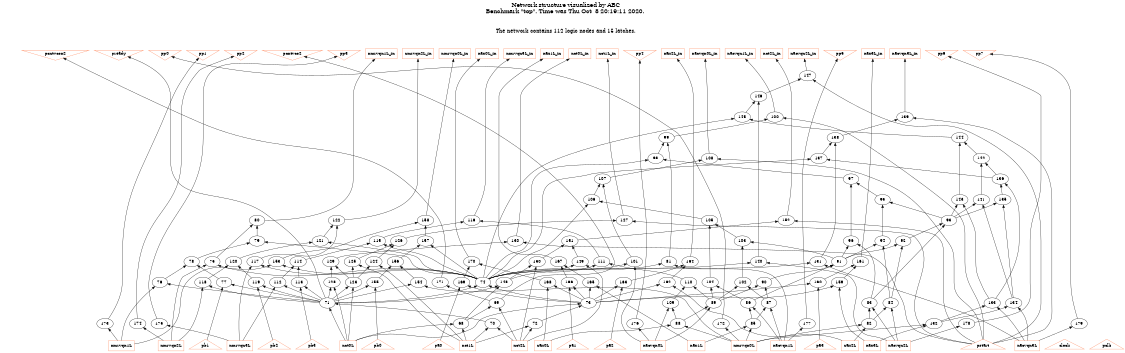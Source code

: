# Network structure generated by ABC

digraph network {
size = "7.5,10";
center = true;
edge [dir = back];

{
  node [shape = plaintext];
  edge [style = invis];
  LevelTitle1 [label=""];
  LevelTitle2 [label=""];
  Level14 [label = ""];
  Level13 [label = ""];
  Level12 [label = ""];
  Level11 [label = ""];
  Level10 [label = ""];
  Level9 [label = ""];
  Level8 [label = ""];
  Level7 [label = ""];
  Level6 [label = ""];
  Level5 [label = ""];
  Level4 [label = ""];
  Level3 [label = ""];
  Level2 [label = ""];
  Level1 [label = ""];
  Level0 [label = ""];
  LevelTitle1 ->  LevelTitle2 ->  Level14 ->  Level13 ->  Level12 ->  Level11 ->  Level10 ->  Level9 ->  Level8 ->  Level7 ->  Level6 ->  Level5 ->  Level4 ->  Level3 ->  Level2 ->  Level1 ->  Level0;
}

{
  rank = same;
  LevelTitle1;
  title1 [shape=plaintext,
          fontsize=20,
          fontname = "Times-Roman",
          label="Network structure visualized by ABC\nBenchmark \"top\". Time was Thu Oct  8 20:19:11 2020. "
         ];
}

{
  rank = same;
  LevelTitle2;
  title2 [shape=plaintext,
          fontsize=18,
          fontname = "Times-Roman",
          label="The network contains 112 logic nodes and 15 latches.\n"
         ];
}

{
  rank = same;
  Level14;
  Node12 [label = "pcntvcon2", shape = invtriangle, color = coral, fillcolor = coral];
  Node13 [label = "pready", shape = invtriangle, color = coral, fillcolor = coral];
  Node14 [label = "pp0", shape = invtriangle, color = coral, fillcolor = coral];
  Node15 [label = "pp1", shape = invtriangle, color = coral, fillcolor = coral];
  Node16 [label = "pp2", shape = invtriangle, color = coral, fillcolor = coral];
  Node17 [label = "pcntvco2", shape = invtriangle, color = coral, fillcolor = coral];
  Node18 [label = "pp3", shape = invtriangle, color = coral, fillcolor = coral];
  Node19 [label = "pp4", shape = invtriangle, color = coral, fillcolor = coral];
  Node20 [label = "pp5", shape = invtriangle, color = coral, fillcolor = coral];
  Node21 [label = "pp6", shape = invtriangle, color = coral, fillcolor = coral];
  Node22 [label = "pp7", shape = invtriangle, color = coral, fillcolor = coral];
  Node24 [label = "nmrvqn1L_in", shape = box, color = coral, fillcolor = coral];
  Node27 [label = "nacvqn1L_in", shape = box, color = coral, fillcolor = coral];
  Node30 [label = "nacvqn0L_in", shape = box, color = coral, fillcolor = coral];
  Node33 [label = "nmrvqn3L_in", shape = box, color = coral, fillcolor = coral];
  Node36 [label = "nmrvqn2L_in", shape = box, color = coral, fillcolor = coral];
  Node39 [label = "nct1L_in", shape = box, color = coral, fillcolor = coral];
  Node42 [label = "nct0L_in", shape = box, color = coral, fillcolor = coral];
  Node45 [label = "nacvqn3L_in", shape = box, color = coral, fillcolor = coral];
  Node48 [label = "nacvqn2L_in", shape = box, color = coral, fillcolor = coral];
  Node51 [label = "nct2L_in", shape = box, color = coral, fillcolor = coral];
  Node54 [label = "nmrvqn0L_in", shape = box, color = coral, fillcolor = coral];
  Node57 [label = "nax3L_in", shape = box, color = coral, fillcolor = coral];
  Node60 [label = "nax2L_in", shape = box, color = coral, fillcolor = coral];
  Node63 [label = "nax1L_in", shape = box, color = coral, fillcolor = coral];
  Node66 [label = "nax0L_in", shape = box, color = coral, fillcolor = coral];
}

{
  rank = same;
  Level13;
  Node147 [label = "147\n", shape = ellipse];
}

{
  rank = same;
  Level12;
  Node146 [label = "146\n", shape = ellipse];
}

{
  rank = same;
  Level11;
  Node100 [label = "100\n", shape = ellipse];
  Node139 [label = "139\n", shape = ellipse];
  Node145 [label = "145\n", shape = ellipse];
}

{
  rank = same;
  Level10;
  Node99 [label = "99\n", shape = ellipse];
  Node138 [label = "138\n", shape = ellipse];
  Node144 [label = "144\n", shape = ellipse];
}

{
  rank = same;
  Level9;
  Node98 [label = "98\n", shape = ellipse];
  Node108 [label = "108\n", shape = ellipse];
  Node137 [label = "137\n", shape = ellipse];
  Node142 [label = "142\n", shape = ellipse];
}

{
  rank = same;
  Level8;
  Node97 [label = "97\n", shape = ellipse];
  Node107 [label = "107\n", shape = ellipse];
  Node136 [label = "136\n", shape = ellipse];
}

{
  rank = same;
  Level7;
  Node95 [label = "95\n", shape = ellipse];
  Node106 [label = "106\n", shape = ellipse];
  Node135 [label = "135\n", shape = ellipse];
  Node141 [label = "141\n", shape = ellipse];
  Node143 [label = "143\n", shape = ellipse];
}

{
  rank = same;
  Level6;
  Node80 [label = "80\n", shape = ellipse];
  Node93 [label = "93\n", shape = ellipse];
  Node105 [label = "105\n", shape = ellipse];
  Node116 [label = "116\n", shape = ellipse];
  Node122 [label = "122\n", shape = ellipse];
  Node127 [label = "127\n", shape = ellipse];
  Node152 [label = "152\n", shape = ellipse];
  Node158 [label = "158\n", shape = ellipse];
}

{
  rank = same;
  Level5;
  Node79 [label = "79\n", shape = ellipse];
  Node92 [label = "92\n", shape = ellipse];
  Node94 [label = "94\n", shape = ellipse];
  Node96 [label = "96\n", shape = ellipse];
  Node103 [label = "103\n", shape = ellipse];
  Node115 [label = "115\n", shape = ellipse];
  Node121 [label = "121\n", shape = ellipse];
  Node126 [label = "126\n", shape = ellipse];
  Node130 [label = "130\n", shape = ellipse];
  Node151 [label = "151\n", shape = ellipse];
  Node157 [label = "157\n", shape = ellipse];
}

{
  rank = same;
  Level4;
  Node75 [label = "75\n", shape = ellipse];
  Node78 [label = "78\n", shape = ellipse];
  Node81 [label = "81\n", shape = ellipse];
  Node91 [label = "91\n", shape = ellipse];
  Node101 [label = "101\n", shape = ellipse];
  Node111 [label = "111\n", shape = ellipse];
  Node114 [label = "114\n", shape = ellipse];
  Node117 [label = "117\n", shape = ellipse];
  Node120 [label = "120\n", shape = ellipse];
  Node124 [label = "124\n", shape = ellipse];
  Node125 [label = "125\n", shape = ellipse];
  Node129 [label = "129\n", shape = ellipse];
  Node131 [label = "131\n", shape = ellipse];
  Node140 [label = "140\n", shape = ellipse];
  Node149 [label = "149\n", shape = ellipse];
  Node150 [label = "150\n", shape = ellipse];
  Node153 [label = "153\n", shape = ellipse];
  Node156 [label = "156\n", shape = ellipse];
  Node161 [label = "161\n", shape = ellipse];
  Node164 [label = "164\n", shape = ellipse];
  Node167 [label = "167\n", shape = ellipse];
  Node170 [label = "170\n", shape = ellipse];
}

{
  rank = same;
  Level3;
  Node74 [label = "74\n", shape = ellipse];
  Node76 [label = "76\n", shape = ellipse];
  Node77 [label = "77\n", shape = ellipse];
  Node90 [label = "90\n", shape = ellipse];
  Node102 [label = "102\n", shape = ellipse];
  Node104 [label = "104\n", shape = ellipse];
  Node110 [label = "110\n", shape = ellipse];
  Node112 [label = "112\n", shape = ellipse];
  Node113 [label = "113\n", shape = ellipse];
  Node118 [label = "118\n", shape = ellipse];
  Node119 [label = "119\n", shape = ellipse];
  Node123 [label = "123\n", shape = ellipse];
  Node128 [label = "128\n", shape = ellipse];
  Node148 [label = "148\n", shape = ellipse];
  Node154 [label = "154\n", shape = ellipse];
  Node155 [label = "155\n", shape = ellipse];
  Node159 [label = "159\n", shape = ellipse];
  Node160 [label = "160\n", shape = ellipse];
  Node162 [label = "162\n", shape = ellipse];
  Node163 [label = "163\n", shape = ellipse];
  Node165 [label = "165\n", shape = ellipse];
  Node166 [label = "166\n", shape = ellipse];
  Node168 [label = "168\n", shape = ellipse];
  Node169 [label = "169\n", shape = ellipse];
  Node171 [label = "171\n", shape = ellipse];
}

{
  rank = same;
  Level2;
  Node69 [label = "69\n", shape = ellipse];
  Node71 [label = "71\n", shape = ellipse];
  Node73 [label = "73\n", shape = ellipse];
  Node83 [label = "83\n", shape = ellipse];
  Node84 [label = "84\n", shape = ellipse];
  Node86 [label = "86\n", shape = ellipse];
  Node87 [label = "87\n", shape = ellipse];
  Node89 [label = "89\n", shape = ellipse];
  Node109 [label = "109\n", shape = ellipse];
  Node133 [label = "133\n", shape = ellipse];
  Node134 [label = "134\n", shape = ellipse];
}

{
  rank = same;
  Level1;
  Node68 [label = "68\n", shape = ellipse];
  Node70 [label = "70\n", shape = ellipse];
  Node72 [label = "72\n", shape = ellipse];
  Node82 [label = "82\n", shape = ellipse];
  Node85 [label = "85\n", shape = ellipse];
  Node88 [label = "88\n", shape = ellipse];
  Node132 [label = "132\n", shape = ellipse];
  Node172 [label = "172\n", shape = ellipse];
  Node173 [label = "173\n", shape = ellipse];
  Node174 [label = "174\n", shape = ellipse];
  Node175 [label = "175\n", shape = ellipse];
  Node176 [label = "176\n", shape = ellipse];
  Node177 [label = "177\n", shape = ellipse];
  Node178 [label = "178\n", shape = ellipse];
  Node179 [label = "179\n", shape = ellipse];
}

{
  rank = same;
  Level0;
  Node1 [label = "clock", shape = triangle, color = coral, fillcolor = coral];
  Node2 [label = "pa1", shape = triangle, color = coral, fillcolor = coral];
  Node3 [label = "pb2", shape = triangle, color = coral, fillcolor = coral];
  Node4 [label = "pa0", shape = triangle, color = coral, fillcolor = coral];
  Node5 [label = "pb3", shape = triangle, color = coral, fillcolor = coral];
  Node6 [label = "pa3", shape = triangle, color = coral, fillcolor = coral];
  Node7 [label = "pb0", shape = triangle, color = coral, fillcolor = coral];
  Node8 [label = "pa2", shape = triangle, color = coral, fillcolor = coral];
  Node9 [label = "pb1", shape = triangle, color = coral, fillcolor = coral];
  Node10 [label = "pclk", shape = triangle, color = coral, fillcolor = coral];
  Node11 [label = "pstart", shape = triangle, color = coral, fillcolor = coral];
  Node25 [label = "nmrvqn1L", shape = box, color = coral, fillcolor = coral];
  Node28 [label = "nacvqn1L", shape = box, color = coral, fillcolor = coral];
  Node31 [label = "nacvqn0L", shape = box, color = coral, fillcolor = coral];
  Node34 [label = "nmrvqn3L", shape = box, color = coral, fillcolor = coral];
  Node37 [label = "nmrvqn2L", shape = box, color = coral, fillcolor = coral];
  Node40 [label = "nct1L", shape = box, color = coral, fillcolor = coral];
  Node43 [label = "nct0L", shape = box, color = coral, fillcolor = coral];
  Node46 [label = "nacvqn3L", shape = box, color = coral, fillcolor = coral];
  Node49 [label = "nacvqn2L", shape = box, color = coral, fillcolor = coral];
  Node52 [label = "nct2L", shape = box, color = coral, fillcolor = coral];
  Node55 [label = "nmrvqn0L", shape = box, color = coral, fillcolor = coral];
  Node58 [label = "nax3L", shape = box, color = coral, fillcolor = coral];
  Node61 [label = "nax2L", shape = box, color = coral, fillcolor = coral];
  Node64 [label = "nax1L", shape = box, color = coral, fillcolor = coral];
  Node67 [label = "nax0L", shape = box, color = coral, fillcolor = coral];
}

title1 -> title2 [style = invis];
title2 -> Node12 [style = invis];
title2 -> Node13 [style = invis];
title2 -> Node14 [style = invis];
title2 -> Node15 [style = invis];
title2 -> Node16 [style = invis];
title2 -> Node17 [style = invis];
title2 -> Node18 [style = invis];
title2 -> Node19 [style = invis];
title2 -> Node20 [style = invis];
title2 -> Node21 [style = invis];
title2 -> Node22 [style = invis];
title2 -> Node24 [style = invis];
title2 -> Node27 [style = invis];
title2 -> Node30 [style = invis];
title2 -> Node33 [style = invis];
title2 -> Node36 [style = invis];
title2 -> Node39 [style = invis];
title2 -> Node42 [style = invis];
title2 -> Node45 [style = invis];
title2 -> Node48 [style = invis];
title2 -> Node51 [style = invis];
title2 -> Node54 [style = invis];
title2 -> Node57 [style = invis];
title2 -> Node60 [style = invis];
title2 -> Node63 [style = invis];
title2 -> Node66 [style = invis];
Node12 -> Node13 [style = invis];
Node13 -> Node14 [style = invis];
Node14 -> Node15 [style = invis];
Node15 -> Node16 [style = invis];
Node16 -> Node17 [style = invis];
Node17 -> Node18 [style = invis];
Node18 -> Node19 [style = invis];
Node19 -> Node20 [style = invis];
Node20 -> Node21 [style = invis];
Node21 -> Node22 [style = invis];
Node12 -> Node171 [style = solid];
Node13 -> Node71 [style = solid];
Node14 -> Node172 [style = solid];
Node15 -> Node173 [style = solid];
Node16 -> Node174 [style = solid];
Node17 -> Node69 [style = solid];
Node18 -> Node175 [style = solid];
Node19 -> Node176 [style = solid];
Node20 -> Node177 [style = solid];
Node21 -> Node178 [style = solid];
Node22 -> Node179 [style = solid];
Node24 -> Node80 [style = solid];
Node27 -> Node100 [style = solid];
Node30 -> Node108 [style = solid];
Node33 -> Node116 [style = solid];
Node36 -> Node122 [style = solid];
Node39 -> Node127 [style = solid];
Node42 -> Node130 [style = solid];
Node45 -> Node139 [style = solid];
Node48 -> Node147 [style = solid];
Node51 -> Node152 [style = solid];
Node54 -> Node158 [style = solid];
Node57 -> Node161 [style = solid];
Node60 -> Node164 [style = solid];
Node63 -> Node167 [style = solid];
Node66 -> Node170 [style = solid];
Node68 -> Node40 [style = solid];
Node68 -> Node43 [style = solid];
Node69 -> Node52 [style = solid];
Node69 -> Node68 [style = solid];
Node70 -> Node40 [style = solid];
Node70 -> Node52 [style = solid];
Node71 -> Node43 [style = solid];
Node71 -> Node70 [style = solid];
Node72 -> Node40 [style = solid];
Node72 -> Node52 [style = solid];
Node73 -> Node43 [style = solid];
Node73 -> Node72 [style = solid];
Node74 -> Node71 [style = solid];
Node74 -> Node73 [style = solid];
Node75 -> Node37 [style = solid];
Node75 -> Node74 [style = solid];
Node76 -> Node25 [style = solid];
Node76 -> Node71 [style = solid];
Node77 -> Node9 [style = solid];
Node77 -> Node71 [style = solid];
Node78 -> Node76 [style = solid];
Node78 -> Node77 [style = solid];
Node79 -> Node74 [style = solid];
Node79 -> Node78 [style = solid];
Node80 -> Node75 [style = solid];
Node80 -> Node79 [style = solid];
Node81 -> Node28 [style = solid];
Node81 -> Node74 [style = solid];
Node82 -> Node55 [style = solid];
Node82 -> Node61 [style = solid];
Node83 -> Node49 [style = solid];
Node83 -> Node82 [style = solid];
Node84 -> Node49 [style = solid];
Node84 -> Node82 [style = solid];
Node85 -> Node55 [style = solid];
Node85 -> Node64 [style = solid];
Node86 -> Node28 [style = solid];
Node86 -> Node85 [style = solid];
Node87 -> Node28 [style = solid];
Node87 -> Node85 [style = solid];
Node88 -> Node55 [style = solid];
Node88 -> Node67 [style = solid];
Node89 -> Node31 [style = solid];
Node89 -> Node88 [style = solid];
Node90 -> Node87 [style = solid];
Node90 -> Node89 [style = solid];
Node91 -> Node86 [style = solid];
Node91 -> Node90 [style = solid];
Node92 -> Node84 [style = solid];
Node92 -> Node91 [style = solid];
Node93 -> Node83 [style = solid];
Node93 -> Node92 [style = solid];
Node94 -> Node84 [style = solid];
Node94 -> Node91 [style = solid];
Node95 -> Node93 [style = solid];
Node95 -> Node94 [style = solid];
Node96 -> Node83 [style = solid];
Node96 -> Node91 [style = solid];
Node97 -> Node95 [style = solid];
Node97 -> Node96 [style = solid];
Node98 -> Node74 [style = solid];
Node98 -> Node97 [style = solid];
Node99 -> Node81 [style = solid];
Node99 -> Node98 [style = solid];
Node100 -> Node11 [style = solid];
Node100 -> Node99 [style = solid];
Node101 -> Node31 [style = solid];
Node101 -> Node74 [style = solid];
Node102 -> Node87 [style = solid];
Node102 -> Node89 [style = solid];
Node103 -> Node91 [style = solid];
Node103 -> Node102 [style = solid];
Node104 -> Node86 [style = solid];
Node104 -> Node89 [style = solid];
Node105 -> Node103 [style = solid];
Node105 -> Node104 [style = solid];
Node106 -> Node74 [style = solid];
Node106 -> Node105 [style = solid];
Node107 -> Node101 [style = solid];
Node107 -> Node106 [style = solid];
Node108 -> Node11 [style = solid];
Node108 -> Node107 [style = solid];
Node109 -> Node31 [style = solid];
Node109 -> Node88 [style = solid];
Node110 -> Node89 [style = solid];
Node110 -> Node109 [style = solid];
Node111 -> Node74 [style = solid];
Node111 -> Node110 [style = solid];
Node112 -> Node34 [style = solid];
Node112 -> Node71 [style = solid];
Node113 -> Node5 [style = solid];
Node113 -> Node71 [style = solid];
Node114 -> Node112 [style = solid];
Node114 -> Node113 [style = solid];
Node115 -> Node74 [style = solid];
Node115 -> Node114 [style = solid];
Node116 -> Node111 [style = solid];
Node116 -> Node115 [style = solid];
Node117 -> Node34 [style = solid];
Node117 -> Node74 [style = solid];
Node118 -> Node37 [style = solid];
Node118 -> Node71 [style = solid];
Node119 -> Node3 [style = solid];
Node119 -> Node71 [style = solid];
Node120 -> Node118 [style = solid];
Node120 -> Node119 [style = solid];
Node121 -> Node74 [style = solid];
Node121 -> Node120 [style = solid];
Node122 -> Node117 [style = solid];
Node122 -> Node121 [style = solid];
Node123 -> Node43 [style = solid];
Node123 -> Node71 [style = solid];
Node124 -> Node40 [style = solid];
Node124 -> Node123 [style = solid];
Node125 -> Node40 [style = solid];
Node125 -> Node123 [style = solid];
Node126 -> Node124 [style = solid];
Node126 -> Node125 [style = solid];
Node127 -> Node11 [style = solid];
Node127 -> Node126 [style = solid];
Node128 -> Node43 [style = solid];
Node128 -> Node71 [style = solid];
Node129 -> Node123 [style = solid];
Node129 -> Node128 [style = solid];
Node130 -> Node11 [style = solid];
Node130 -> Node129 [style = solid];
Node131 -> Node46 [style = solid];
Node131 -> Node74 [style = solid];
Node132 -> Node55 [style = solid];
Node132 -> Node58 [style = solid];
Node133 -> Node46 [style = solid];
Node133 -> Node132 [style = solid];
Node134 -> Node46 [style = solid];
Node134 -> Node132 [style = solid];
Node135 -> Node93 [style = solid];
Node135 -> Node134 [style = solid];
Node136 -> Node133 [style = solid];
Node136 -> Node135 [style = solid];
Node137 -> Node74 [style = solid];
Node137 -> Node136 [style = solid];
Node138 -> Node131 [style = solid];
Node138 -> Node137 [style = solid];
Node139 -> Node11 [style = solid];
Node139 -> Node138 [style = solid];
Node140 -> Node49 [style = solid];
Node140 -> Node74 [style = solid];
Node141 -> Node93 [style = solid];
Node141 -> Node134 [style = solid];
Node142 -> Node136 [style = solid];
Node142 -> Node141 [style = solid];
Node143 -> Node93 [style = solid];
Node143 -> Node133 [style = solid];
Node144 -> Node142 [style = solid];
Node144 -> Node143 [style = solid];
Node145 -> Node74 [style = solid];
Node145 -> Node144 [style = solid];
Node146 -> Node140 [style = solid];
Node146 -> Node145 [style = solid];
Node147 -> Node11 [style = solid];
Node147 -> Node146 [style = solid];
Node148 -> Node68 [style = solid];
Node148 -> Node71 [style = solid];
Node149 -> Node52 [style = solid];
Node149 -> Node148 [style = solid];
Node150 -> Node52 [style = solid];
Node150 -> Node148 [style = solid];
Node151 -> Node149 [style = solid];
Node151 -> Node150 [style = solid];
Node152 -> Node11 [style = solid];
Node152 -> Node151 [style = solid];
Node153 -> Node25 [style = solid];
Node153 -> Node74 [style = solid];
Node154 -> Node55 [style = solid];
Node154 -> Node71 [style = solid];
Node155 -> Node7 [style = solid];
Node155 -> Node71 [style = solid];
Node156 -> Node154 [style = solid];
Node156 -> Node155 [style = solid];
Node157 -> Node74 [style = solid];
Node157 -> Node156 [style = solid];
Node158 -> Node153 [style = solid];
Node158 -> Node157 [style = solid];
Node159 -> Node58 [style = solid];
Node159 -> Node73 [style = solid];
Node160 -> Node6 [style = solid];
Node160 -> Node73 [style = solid];
Node161 -> Node159 [style = solid];
Node161 -> Node160 [style = solid];
Node162 -> Node61 [style = solid];
Node162 -> Node73 [style = solid];
Node163 -> Node8 [style = solid];
Node163 -> Node73 [style = solid];
Node164 -> Node162 [style = solid];
Node164 -> Node163 [style = solid];
Node165 -> Node64 [style = solid];
Node165 -> Node73 [style = solid];
Node166 -> Node2 [style = solid];
Node166 -> Node73 [style = solid];
Node167 -> Node165 [style = solid];
Node167 -> Node166 [style = solid];
Node168 -> Node67 [style = solid];
Node168 -> Node73 [style = solid];
Node169 -> Node4 [style = solid];
Node169 -> Node73 [style = solid];
Node170 -> Node168 [style = solid];
Node170 -> Node169 [style = solid];
Node171 -> Node69 [style = solid];
Node172 -> Node55 [style = solid];
Node173 -> Node25 [style = solid];
Node174 -> Node37 [style = solid];
Node175 -> Node34 [style = solid];
Node176 -> Node31 [style = solid];
Node177 -> Node28 [style = solid];
Node178 -> Node49 [style = solid];
Node179 -> Node46 [style = solid];
}

